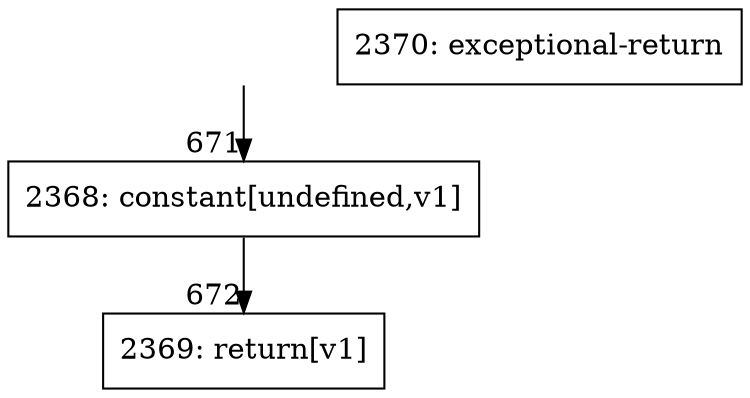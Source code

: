 digraph {
rankdir="TD"
BB_entry50[shape=none,label=""];
BB_entry50 -> BB671 [tailport=s, headport=n, headlabel="    671"]
BB671 [shape=record label="{2368: constant[undefined,v1]}" ] 
BB671 -> BB672 [tailport=s, headport=n, headlabel="      672"]
BB672 [shape=record label="{2369: return[v1]}" ] 
BB673 [shape=record label="{2370: exceptional-return}" ] 
//#$~ 627
}

